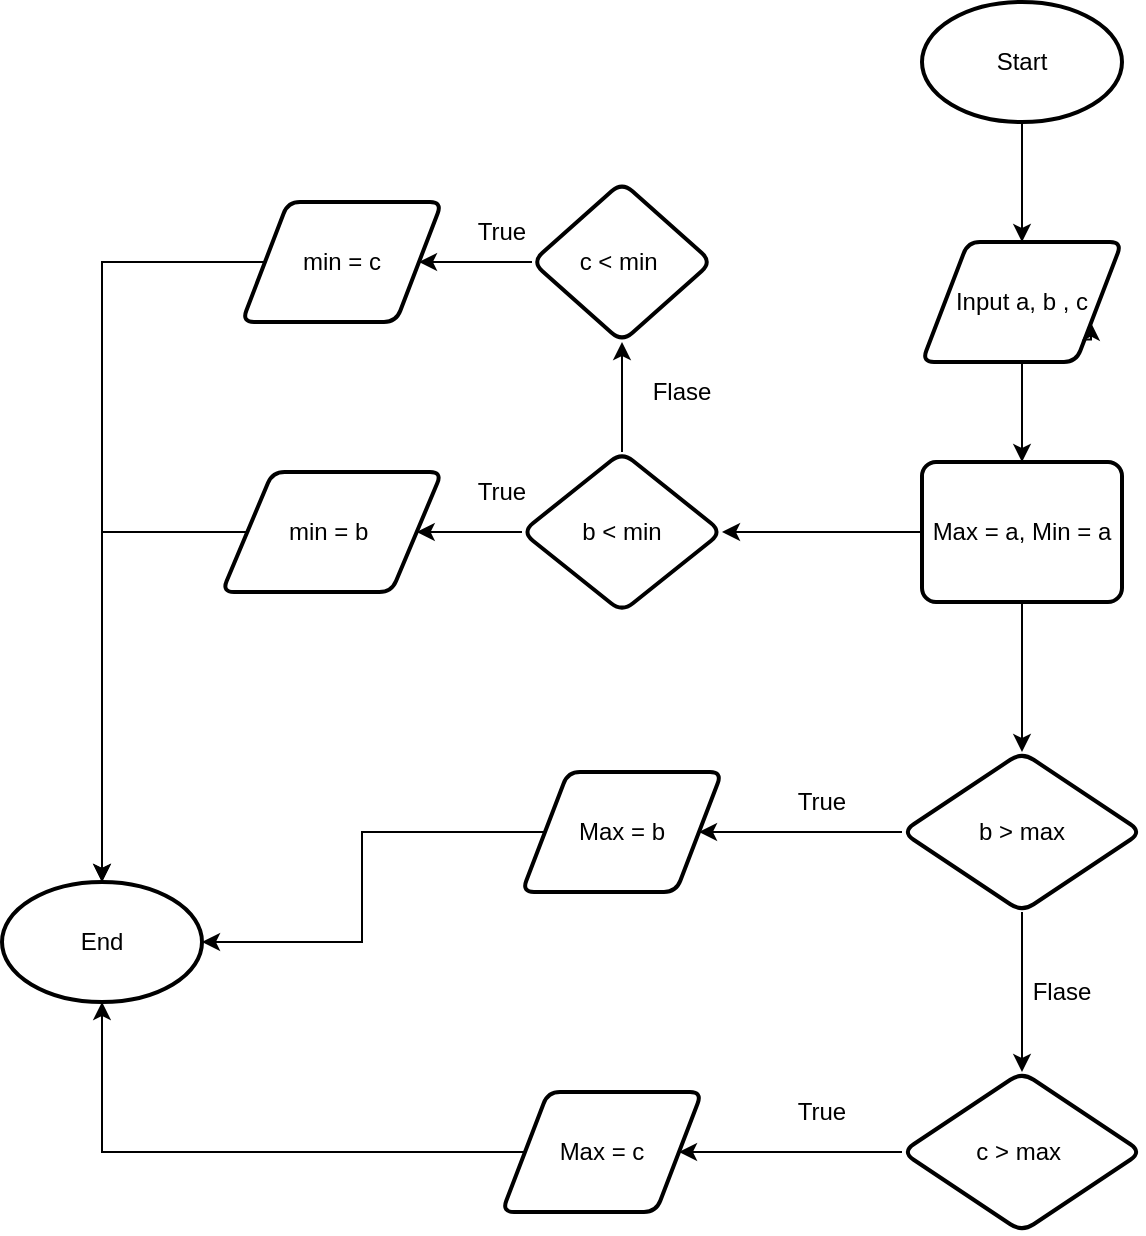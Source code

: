 <mxfile version="28.2.5">
  <diagram name="Trang-1" id="FwuT4CRzNwhbmfLVy-aG">
    <mxGraphModel dx="1273" dy="570" grid="1" gridSize="10" guides="1" tooltips="1" connect="1" arrows="1" fold="1" page="1" pageScale="1" pageWidth="3300" pageHeight="4681" math="0" shadow="0">
      <root>
        <mxCell id="0" />
        <mxCell id="1" parent="0" />
        <mxCell id="NReF55D5RXhbVBJ38b7I-6" value="" style="edgeStyle=orthogonalEdgeStyle;rounded=0;orthogonalLoop=1;jettySize=auto;html=1;" edge="1" parent="1" source="NReF55D5RXhbVBJ38b7I-1" target="NReF55D5RXhbVBJ38b7I-2">
          <mxGeometry relative="1" as="geometry" />
        </mxCell>
        <mxCell id="NReF55D5RXhbVBJ38b7I-1" value="Input a, b , c" style="shape=parallelogram;html=1;strokeWidth=2;perimeter=parallelogramPerimeter;whiteSpace=wrap;rounded=1;arcSize=12;size=0.23;" vertex="1" parent="1">
          <mxGeometry x="480" y="210" width="100" height="60" as="geometry" />
        </mxCell>
        <mxCell id="NReF55D5RXhbVBJ38b7I-8" value="" style="edgeStyle=orthogonalEdgeStyle;rounded=0;orthogonalLoop=1;jettySize=auto;html=1;" edge="1" parent="1" source="NReF55D5RXhbVBJ38b7I-2" target="NReF55D5RXhbVBJ38b7I-7">
          <mxGeometry relative="1" as="geometry" />
        </mxCell>
        <mxCell id="NReF55D5RXhbVBJ38b7I-16" value="" style="edgeStyle=orthogonalEdgeStyle;rounded=0;orthogonalLoop=1;jettySize=auto;html=1;" edge="1" parent="1" source="NReF55D5RXhbVBJ38b7I-2" target="NReF55D5RXhbVBJ38b7I-15">
          <mxGeometry relative="1" as="geometry" />
        </mxCell>
        <mxCell id="NReF55D5RXhbVBJ38b7I-2" value="Max = a, Min = a" style="rounded=1;whiteSpace=wrap;html=1;absoluteArcSize=1;arcSize=14;strokeWidth=2;" vertex="1" parent="1">
          <mxGeometry x="480" y="320" width="100" height="70" as="geometry" />
        </mxCell>
        <mxCell id="NReF55D5RXhbVBJ38b7I-4" value="" style="edgeStyle=orthogonalEdgeStyle;rounded=0;orthogonalLoop=1;jettySize=auto;html=1;" edge="1" parent="1" source="NReF55D5RXhbVBJ38b7I-3" target="NReF55D5RXhbVBJ38b7I-1">
          <mxGeometry relative="1" as="geometry" />
        </mxCell>
        <mxCell id="NReF55D5RXhbVBJ38b7I-3" value="Start" style="strokeWidth=2;html=1;shape=mxgraph.flowchart.start_1;whiteSpace=wrap;" vertex="1" parent="1">
          <mxGeometry x="480" y="90" width="100" height="60" as="geometry" />
        </mxCell>
        <mxCell id="NReF55D5RXhbVBJ38b7I-5" style="edgeStyle=orthogonalEdgeStyle;rounded=0;orthogonalLoop=1;jettySize=auto;html=1;exitX=1;exitY=1;exitDx=0;exitDy=0;entryX=1;entryY=0.75;entryDx=0;entryDy=0;" edge="1" parent="1" source="NReF55D5RXhbVBJ38b7I-1" target="NReF55D5RXhbVBJ38b7I-1">
          <mxGeometry relative="1" as="geometry" />
        </mxCell>
        <mxCell id="NReF55D5RXhbVBJ38b7I-10" value="" style="edgeStyle=orthogonalEdgeStyle;rounded=0;orthogonalLoop=1;jettySize=auto;html=1;" edge="1" parent="1" source="NReF55D5RXhbVBJ38b7I-7" target="NReF55D5RXhbVBJ38b7I-9">
          <mxGeometry relative="1" as="geometry" />
        </mxCell>
        <mxCell id="NReF55D5RXhbVBJ38b7I-12" value="" style="edgeStyle=orthogonalEdgeStyle;rounded=0;orthogonalLoop=1;jettySize=auto;html=1;" edge="1" parent="1" source="NReF55D5RXhbVBJ38b7I-7" target="NReF55D5RXhbVBJ38b7I-11">
          <mxGeometry relative="1" as="geometry" />
        </mxCell>
        <mxCell id="NReF55D5RXhbVBJ38b7I-7" value="b &amp;gt; max" style="rhombus;whiteSpace=wrap;html=1;rounded=1;absoluteArcSize=1;arcSize=14;strokeWidth=2;" vertex="1" parent="1">
          <mxGeometry x="470" y="465" width="120" height="80" as="geometry" />
        </mxCell>
        <mxCell id="NReF55D5RXhbVBJ38b7I-9" value="Max = b" style="shape=parallelogram;html=1;strokeWidth=2;perimeter=parallelogramPerimeter;whiteSpace=wrap;rounded=1;arcSize=12;size=0.23;" vertex="1" parent="1">
          <mxGeometry x="280" y="475" width="100" height="60" as="geometry" />
        </mxCell>
        <mxCell id="NReF55D5RXhbVBJ38b7I-14" value="" style="edgeStyle=orthogonalEdgeStyle;rounded=0;orthogonalLoop=1;jettySize=auto;html=1;" edge="1" parent="1" source="NReF55D5RXhbVBJ38b7I-11" target="NReF55D5RXhbVBJ38b7I-13">
          <mxGeometry relative="1" as="geometry" />
        </mxCell>
        <mxCell id="NReF55D5RXhbVBJ38b7I-11" value="c &amp;gt; max&amp;nbsp;" style="rhombus;whiteSpace=wrap;html=1;rounded=1;absoluteArcSize=1;arcSize=14;strokeWidth=2;" vertex="1" parent="1">
          <mxGeometry x="470" y="625" width="120" height="80" as="geometry" />
        </mxCell>
        <mxCell id="NReF55D5RXhbVBJ38b7I-26" style="edgeStyle=orthogonalEdgeStyle;rounded=0;orthogonalLoop=1;jettySize=auto;html=1;" edge="1" parent="1" source="NReF55D5RXhbVBJ38b7I-13" target="NReF55D5RXhbVBJ38b7I-24">
          <mxGeometry relative="1" as="geometry" />
        </mxCell>
        <mxCell id="NReF55D5RXhbVBJ38b7I-13" value="Max = c" style="shape=parallelogram;html=1;strokeWidth=2;perimeter=parallelogramPerimeter;whiteSpace=wrap;rounded=1;arcSize=12;size=0.23;" vertex="1" parent="1">
          <mxGeometry x="270" y="635" width="100" height="60" as="geometry" />
        </mxCell>
        <mxCell id="NReF55D5RXhbVBJ38b7I-19" value="" style="edgeStyle=orthogonalEdgeStyle;rounded=0;orthogonalLoop=1;jettySize=auto;html=1;" edge="1" parent="1" source="NReF55D5RXhbVBJ38b7I-15" target="NReF55D5RXhbVBJ38b7I-18">
          <mxGeometry relative="1" as="geometry" />
        </mxCell>
        <mxCell id="NReF55D5RXhbVBJ38b7I-21" value="" style="edgeStyle=orthogonalEdgeStyle;rounded=0;orthogonalLoop=1;jettySize=auto;html=1;" edge="1" parent="1" source="NReF55D5RXhbVBJ38b7I-15" target="NReF55D5RXhbVBJ38b7I-20">
          <mxGeometry relative="1" as="geometry" />
        </mxCell>
        <mxCell id="NReF55D5RXhbVBJ38b7I-15" value="b &amp;lt; min" style="rhombus;whiteSpace=wrap;html=1;rounded=1;absoluteArcSize=1;arcSize=14;strokeWidth=2;" vertex="1" parent="1">
          <mxGeometry x="280" y="315" width="100" height="80" as="geometry" />
        </mxCell>
        <mxCell id="NReF55D5RXhbVBJ38b7I-18" value="min = b&amp;nbsp;" style="shape=parallelogram;html=1;strokeWidth=2;perimeter=parallelogramPerimeter;whiteSpace=wrap;rounded=1;arcSize=12;size=0.23;" vertex="1" parent="1">
          <mxGeometry x="130" y="325" width="110" height="60" as="geometry" />
        </mxCell>
        <mxCell id="NReF55D5RXhbVBJ38b7I-23" value="" style="edgeStyle=orthogonalEdgeStyle;rounded=0;orthogonalLoop=1;jettySize=auto;html=1;" edge="1" parent="1" source="NReF55D5RXhbVBJ38b7I-20" target="NReF55D5RXhbVBJ38b7I-22">
          <mxGeometry relative="1" as="geometry" />
        </mxCell>
        <mxCell id="NReF55D5RXhbVBJ38b7I-20" value="c &amp;lt; min&amp;nbsp;" style="rhombus;whiteSpace=wrap;html=1;rounded=1;absoluteArcSize=1;arcSize=14;strokeWidth=2;" vertex="1" parent="1">
          <mxGeometry x="285" y="180" width="90" height="80" as="geometry" />
        </mxCell>
        <mxCell id="NReF55D5RXhbVBJ38b7I-22" value="min = c" style="shape=parallelogram;html=1;strokeWidth=2;perimeter=parallelogramPerimeter;whiteSpace=wrap;rounded=1;arcSize=12;size=0.23;" vertex="1" parent="1">
          <mxGeometry x="140" y="190" width="100" height="60" as="geometry" />
        </mxCell>
        <mxCell id="NReF55D5RXhbVBJ38b7I-24" value="End" style="strokeWidth=2;html=1;shape=mxgraph.flowchart.start_1;whiteSpace=wrap;" vertex="1" parent="1">
          <mxGeometry x="20" y="530" width="100" height="60" as="geometry" />
        </mxCell>
        <mxCell id="NReF55D5RXhbVBJ38b7I-25" style="edgeStyle=orthogonalEdgeStyle;rounded=0;orthogonalLoop=1;jettySize=auto;html=1;entryX=1;entryY=0.5;entryDx=0;entryDy=0;entryPerimeter=0;" edge="1" parent="1" source="NReF55D5RXhbVBJ38b7I-9" target="NReF55D5RXhbVBJ38b7I-24">
          <mxGeometry relative="1" as="geometry" />
        </mxCell>
        <mxCell id="NReF55D5RXhbVBJ38b7I-27" style="edgeStyle=orthogonalEdgeStyle;rounded=0;orthogonalLoop=1;jettySize=auto;html=1;entryX=0.5;entryY=0;entryDx=0;entryDy=0;entryPerimeter=0;" edge="1" parent="1" source="NReF55D5RXhbVBJ38b7I-18" target="NReF55D5RXhbVBJ38b7I-24">
          <mxGeometry relative="1" as="geometry" />
        </mxCell>
        <mxCell id="NReF55D5RXhbVBJ38b7I-28" style="edgeStyle=orthogonalEdgeStyle;rounded=0;orthogonalLoop=1;jettySize=auto;html=1;entryX=0.5;entryY=0;entryDx=0;entryDy=0;entryPerimeter=0;" edge="1" parent="1" source="NReF55D5RXhbVBJ38b7I-22" target="NReF55D5RXhbVBJ38b7I-24">
          <mxGeometry relative="1" as="geometry" />
        </mxCell>
        <mxCell id="NReF55D5RXhbVBJ38b7I-29" value="True" style="text;html=1;align=center;verticalAlign=middle;whiteSpace=wrap;rounded=0;" vertex="1" parent="1">
          <mxGeometry x="400" y="475" width="60" height="30" as="geometry" />
        </mxCell>
        <mxCell id="NReF55D5RXhbVBJ38b7I-30" value="True" style="text;html=1;align=center;verticalAlign=middle;whiteSpace=wrap;rounded=0;" vertex="1" parent="1">
          <mxGeometry x="400" y="630" width="60" height="30" as="geometry" />
        </mxCell>
        <mxCell id="NReF55D5RXhbVBJ38b7I-31" value="Flase" style="text;html=1;align=center;verticalAlign=middle;whiteSpace=wrap;rounded=0;" vertex="1" parent="1">
          <mxGeometry x="520" y="570" width="60" height="30" as="geometry" />
        </mxCell>
        <mxCell id="NReF55D5RXhbVBJ38b7I-32" value="Flase" style="text;html=1;align=center;verticalAlign=middle;whiteSpace=wrap;rounded=0;" vertex="1" parent="1">
          <mxGeometry x="330" y="270" width="60" height="30" as="geometry" />
        </mxCell>
        <mxCell id="NReF55D5RXhbVBJ38b7I-33" value="True" style="text;html=1;align=center;verticalAlign=middle;whiteSpace=wrap;rounded=0;" vertex="1" parent="1">
          <mxGeometry x="240" y="320" width="60" height="30" as="geometry" />
        </mxCell>
        <mxCell id="NReF55D5RXhbVBJ38b7I-34" value="True" style="text;html=1;align=center;verticalAlign=middle;whiteSpace=wrap;rounded=0;" vertex="1" parent="1">
          <mxGeometry x="240" y="190" width="60" height="30" as="geometry" />
        </mxCell>
      </root>
    </mxGraphModel>
  </diagram>
</mxfile>
